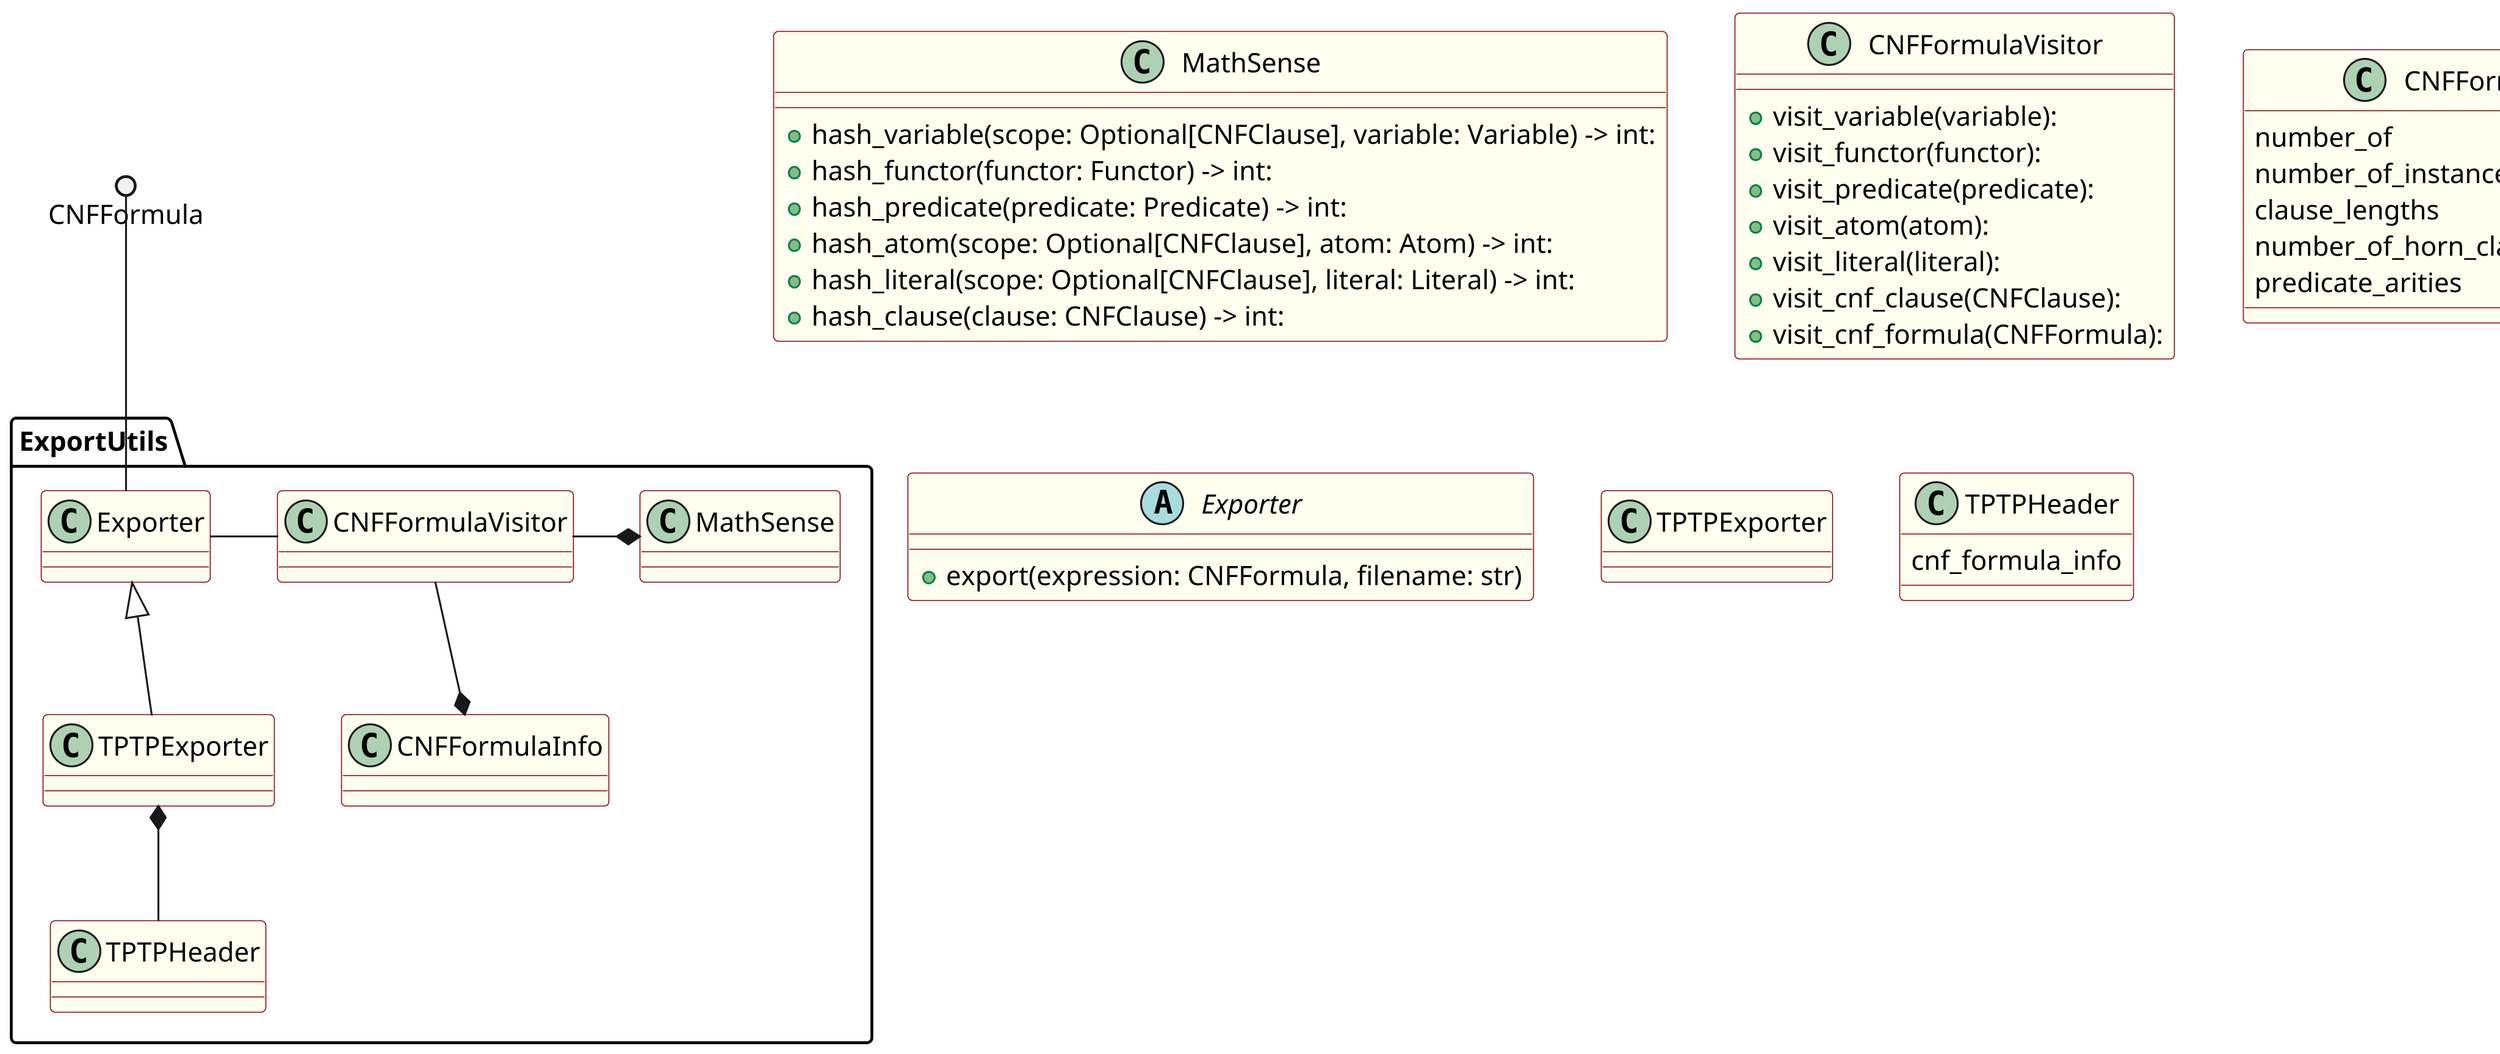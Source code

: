 @startuml
skinparam dpi 300

skinparam class {
  backgroundColor Ivory
  borderColor DarkRed
}

package ExportUtils {
  Exporter <|-- TPTPExporter
  Exporter - CNFFormulaVisitor
  TPTPExporter *-- TPTPHeader
  CNFFormulaVisitor -* MathSense
  CNFFormulaVisitor --* CNFFormulaInfo
}

CNFFormula ()-- Exporter

class MathSense {
  + hash_variable(scope: Optional[CNFClause], variable: Variable) -> int:
  + hash_functor(functor: Functor) -> int:
  + hash_predicate(predicate: Predicate) -> int:
  + hash_atom(scope: Optional[CNFClause], atom: Atom) -> int:
  + hash_literal(scope: Optional[CNFClause], literal: Literal) -> int:
  + hash_clause(clause: CNFClause) -> int:
}

class CNFFormulaVisitor {
  + visit_variable(variable):
  + visit_functor(functor):
  + visit_predicate(predicate):
  + visit_atom(atom):
  + visit_literal(literal):
  + visit_cnf_clause(CNFClause):
  + visit_cnf_formula(CNFFormula):
}

class CNFFormulaInfo {
  number_of
  number_of_instances
  clause_lengths
  number_of_horn_clauses_instances
  predicate_arities
}

abstract class Exporter {
+ export(expression: CNFFormula, filename: str) 
}

class TPTPExporter {
}

class TPTPHeader {
  cnf_formula_info
}

@enduml
